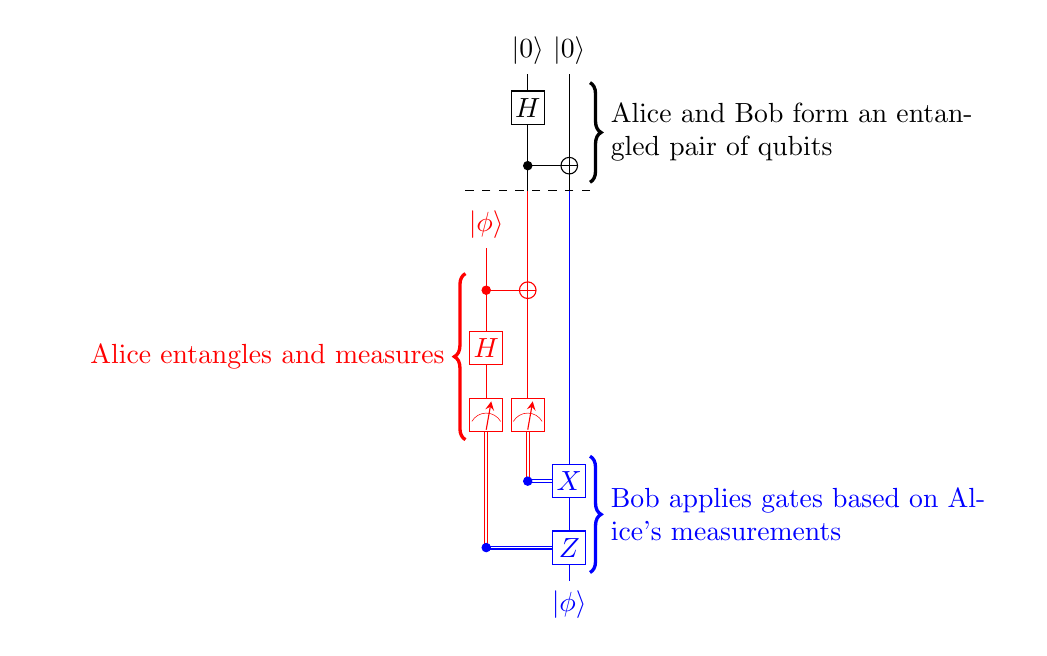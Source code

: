 %! \usetikzlibrary{decorations.pathreplacing,decorations.pathmorphing}
\providecommand{\ket}[1]{\left|#1\right\rangle}
\begin{tikzpicture}[scale=1.0,x=1pt,y=1pt]
\filldraw[color=white] (7.5, 0.0) rectangle (-37.5, -183.0);
% Drawing wires
% Line 5: 1 W \ket{0}
\draw[color=black] (-15.0,0.0) -- (-15.0,-42.0);
\draw[color=red] (-15.0,-42.0) -- (-15.0,-123.0);
\draw[color=red] (-14.5,-123.0) -- (-14.5,-147.0);
\draw[color=red] (-15.5,-123.0) -- (-15.5,-147.0);
\draw[color=black] (-15.0,0.0) node[above] {$\ket{0}$};
% Line 4: 0 W \ket{\phi} color=red
\draw[color=red] (-30.0,-55.5) -- (-30.0,-123.0);
\draw[color=red] (-29.5,-123.0) -- (-29.5,-171.0);
\draw[color=red] (-30.5,-123.0) -- (-30.5,-171.0);
% Line 6: 2 W \ket{0} \ket{\phi}
\draw[color=black] (-0.0,0.0) -- (-0.0,-42.0);
\draw[color=blue] (-0.0,-42.0) -- (-0.0,-183.0);
\draw[color=black] (-0.0,0.0) node[above] {$\ket{0}$};
% Done with wires; drawing gates
% Line 8: 1 H
\begin{scope}
\draw[fill=white] (-15.0, -12.0) +(-45.0:8.485pt and 8.485pt) -- +(45.0:8.485pt and 8.485pt) -- +(135.0:8.485pt and 8.485pt) -- +(225.0:8.485pt and 8.485pt) -- cycle;
\clip (-15.0, -12.0) +(-45.0:8.485pt and 8.485pt) -- +(45.0:8.485pt and 8.485pt) -- +(135.0:8.485pt and 8.485pt) -- +(225.0:8.485pt and 8.485pt) -- cycle;
\draw (-15.0, -12.0) node {$H$};
\end{scope}
% Line 9: +2 1
\draw (-15.0,-33.0) -- (-0.0,-33.0);
\begin{scope}
\draw[fill=white] (-0.0, -33.0) circle(3.0pt);
\clip (-0.0, -33.0) circle(3.0pt);
\draw (-3.0, -33.0) -- (3.0, -33.0);
\draw (-0.0, -36.0) -- (-0.0, -30.0);
\end{scope}
\filldraw (-15.0, -33.0) circle(1.5pt);
% Line 12: TOUCH
% Line 13: 1:color=red 2:color=blue TOUCH
% Line 14: 0 START
\draw[color=red] (-30.0,-63.0) node[fill=white,above,minimum width=15.0pt,minimum height=15.0pt,inner sep=0pt] {\phantom{$\ket{\phi}$}};
\draw[color=red] (-30.0,-63.0) node[above] {$\ket{\phi}$};
% Line 18: +1 0 color=red
\begin{scope}[color=red]
\draw (-30.0,-78.0) -- (-15.0,-78.0);
\begin{scope}
\draw[fill=white] (-15.0, -78.0) circle(3.0pt);
\clip (-15.0, -78.0) circle(3.0pt);
\draw (-18.0, -78.0) -- (-12.0, -78.0);
\draw (-15.0, -81.0) -- (-15.0, -75.0);
\end{scope}
\filldraw (-30.0, -78.0) circle(1.5pt);
\end{scope}
% Line 19: 0 H color=red
\begin{scope}[color=red]
\begin{scope}[color=red]
\begin{scope}
\draw[fill=white] (-30.0, -99.0) +(-45.0:8.485pt and 8.485pt) -- +(45.0:8.485pt and 8.485pt) -- +(135.0:8.485pt and 8.485pt) -- +(225.0:8.485pt and 8.485pt) -- cycle;
\clip (-30.0, -99.0) +(-45.0:8.485pt and 8.485pt) -- +(45.0:8.485pt and 8.485pt) -- +(135.0:8.485pt and 8.485pt) -- +(225.0:8.485pt and 8.485pt) -- cycle;
\draw (-30.0, -99.0) node {$H$};
\end{scope}
\end{scope}
\end{scope}
% Line 20: 1 TOUCH
% Line 21: 0 M color=red
\begin{scope}[color=red]
\draw[fill=white] (-36.0, -129.0) rectangle (-24.0, -117.0);
\draw[very thin] (-30.0, -122.4) arc (90:150:6.0pt);
\draw[very thin] (-30.0, -122.4) arc (90:30:6.0pt);
\draw[->,>=stealth] (-30.0, -128.4) -- +(80:10.392pt);
\end{scope}
% Line 22: 1 M color=red
\begin{scope}[color=red]
\draw[fill=white] (-21.0, -129.0) rectangle (-9.0, -117.0);
\draw[very thin] (-15.0, -122.4) arc (90:150:6.0pt);
\draw[very thin] (-15.0, -122.4) arc (90:30:6.0pt);
\draw[->,>=stealth] (-15.0, -128.4) -- +(80:10.392pt);
\end{scope}
% Line 26: 2 X 1:type=o co=blue
\begin{scope}[color=blue]
\draw (-15.0,-146.5) -- (-0.0,-146.5);
\draw (-15.0,-147.5) -- (-0.0,-147.5);
\begin{scope}[color=blue]
\begin{scope}
\draw[fill=white] (0.0, -147.0) +(-45.0:8.485pt and 8.485pt) -- +(45.0:8.485pt and 8.485pt) -- +(135.0:8.485pt and 8.485pt) -- +(225.0:8.485pt and 8.485pt) -- cycle;
\clip (0.0, -147.0) +(-45.0:8.485pt and 8.485pt) -- +(45.0:8.485pt and 8.485pt) -- +(135.0:8.485pt and 8.485pt) -- +(225.0:8.485pt and 8.485pt) -- cycle;
\draw (0.0, -147.0) node {$X$};
\end{scope}
\end{scope}
\filldraw (-15.0, -147.0) circle(1.5pt);
\end{scope}
% Line 27: 2 Z 0:type=o co=blue
\begin{scope}[color=blue]
\draw (-30.0,-170.5) -- (-0.0,-170.5);
\draw (-30.0,-171.5) -- (-0.0,-171.5);
\begin{scope}[color=blue]
\begin{scope}
\draw[fill=white] (0.0, -171.0) +(-45.0:8.485pt and 8.485pt) -- +(45.0:8.485pt and 8.485pt) -- +(135.0:8.485pt and 8.485pt) -- +(225.0:8.485pt and 8.485pt) -- cycle;
\clip (0.0, -171.0) +(-45.0:8.485pt and 8.485pt) -- +(45.0:8.485pt and 8.485pt) -- +(135.0:8.485pt and 8.485pt) -- +(225.0:8.485pt and 8.485pt) -- cycle;
\draw (0.0, -171.0) node {$Z$};
\end{scope}
\end{scope}
\filldraw (-30.0, -171.0) circle(1.5pt);
\end{scope}
% Done with gates; drawing ending labels
\draw[color=blue] (-0.0,-183.0) node[below] {$\ket{\phi}$};
% Done with ending labels; drawing cut lines and comments
\draw[dashed] (7.5, -42.0) -- (-37.5, -42.0);
% Line 10: @ 2 %% Alice and Bob form an entangled pair of qubits
\draw[decorate,decoration={brace,amplitude = 4.0pt},very thick] (7.5,-3.0) -- (7.5,-39.0);
\draw (11.5, -21.0) node[text width=144pt,right] {Alice and Bob form an entangled pair of qubits};
% Line 23: @ Astart color=red % Alice entangles and measures
\draw[decorate,decoration={brace,mirror,amplitude = 4.0pt},very thick,color=red] (-37.5,-72.0) -- (-37.5,-132.0);
\draw (-41.5, -102.0) node[text width=144pt,left,text ragged left,color=red] {Alice entangles and measures};
% Line 28: @ Bstart color=blue %% Bob applies gates based on Alice's measurements
\draw[decorate,decoration={brace,amplitude = 4.0pt},very thick,color=blue] (7.5,-138.0) -- (7.5,-180.0);
\draw (11.5, -159.0) node[text width=144pt,right,color=blue] {Bob applies gates based on Alice's measurements};
% Done with comments
\end{tikzpicture}
